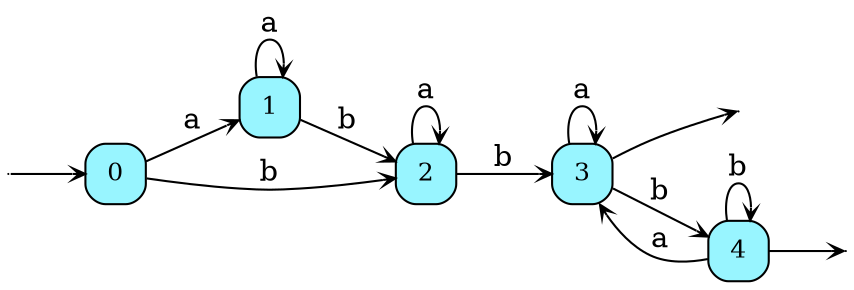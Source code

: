 digraph
{
  vcsn_context = "letterset<char_letters(ab)>, b"
  rankdir = LR
  edge [arrowhead = vee, arrowsize = .6]
  {
    node [shape = point, width = 0]
    I0
    F3
    F4
  }
  {
    node [
        fontsize = 12,
        fillcolor = cadetblue1,
        shape = circle,
        style = "filled,rounded",
        height = 0.4,
        width = 0.4,
        fixedsize = true
    ]
    0 [label = "0", shape = box, fixedsize = false]
    1 [label = "1", shape = box, fixedsize = false]
    2 [label = "2", shape = box, fixedsize = false]
    3 [label = "3", shape = box, fixedsize = false]
    4 [label = "4", shape = box, fixedsize = false]
  }
  I0 -> 0
  0 -> 1 [label = "a"]
  0 -> 2 [label = "b"]
  1 -> 1 [label = "a"]
  1 -> 2 [label = "b"]
  2 -> 2 [label = "a"]
  2 -> 3 [label = "b"]
  3 -> F3
  3 -> 3 [label = "a"]
  3 -> 4 [label = "b"]
  4 -> F4
  4 -> 3 [label = "a"]
  4 -> 4 [label = "b"]
}
